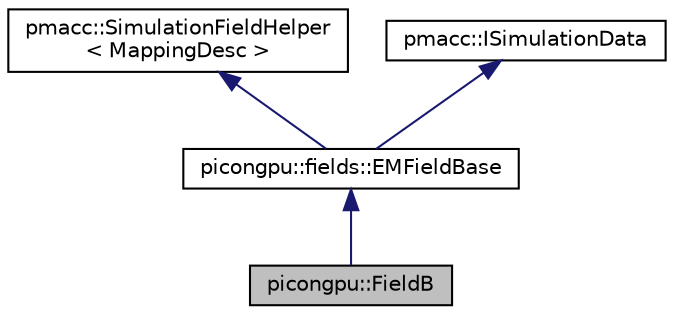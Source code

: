 digraph "picongpu::FieldB"
{
 // LATEX_PDF_SIZE
  edge [fontname="Helvetica",fontsize="10",labelfontname="Helvetica",labelfontsize="10"];
  node [fontname="Helvetica",fontsize="10",shape=record];
  Node1 [label="picongpu::FieldB",height=0.2,width=0.4,color="black", fillcolor="grey75", style="filled", fontcolor="black",tooltip="Representation of the magnetic field."];
  Node2 -> Node1 [dir="back",color="midnightblue",fontsize="10",style="solid",fontname="Helvetica"];
  Node2 [label="picongpu::fields::EMFieldBase",height=0.2,width=0.4,color="black", fillcolor="white", style="filled",URL="$classpicongpu_1_1fields_1_1_e_m_field_base.html",tooltip="Base class for implementation inheritance in classes for the electromagnetic fields."];
  Node3 -> Node2 [dir="back",color="midnightblue",fontsize="10",style="solid",fontname="Helvetica"];
  Node3 [label="pmacc::SimulationFieldHelper\l\< MappingDesc \>",height=0.2,width=0.4,color="black", fillcolor="white", style="filled",URL="$classpmacc_1_1_simulation_field_helper.html",tooltip=" "];
  Node4 -> Node2 [dir="back",color="midnightblue",fontsize="10",style="solid",fontname="Helvetica"];
  Node4 [label="pmacc::ISimulationData",height=0.2,width=0.4,color="black", fillcolor="white", style="filled",URL="$classpmacc_1_1_i_simulation_data.html",tooltip="Interface for simulation data which should be registered at DataConnector for file output,..."];
}
